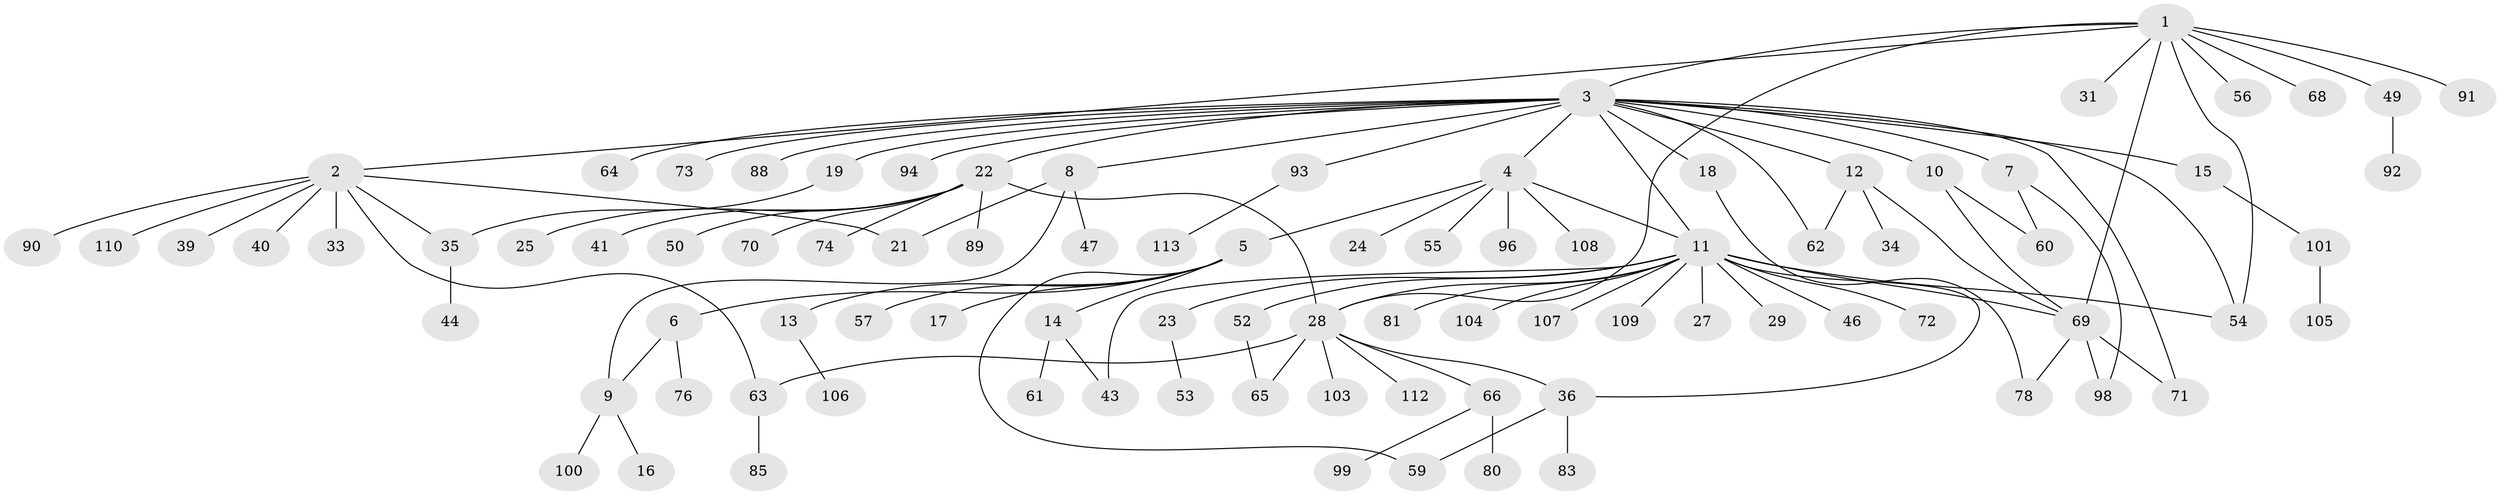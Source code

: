 // Generated by graph-tools (version 1.1) at 2025/23/03/03/25 07:23:48]
// undirected, 90 vertices, 110 edges
graph export_dot {
graph [start="1"]
  node [color=gray90,style=filled];
  1 [super="+30"];
  2 [super="+86"];
  3 [super="+84"];
  4 [super="+38"];
  5 [super="+48"];
  6 [super="+51"];
  7 [super="+26"];
  8;
  9 [super="+102"];
  10 [super="+111"];
  11 [super="+20"];
  12 [super="+58"];
  13;
  14 [super="+32"];
  15;
  16;
  17;
  18;
  19;
  21 [super="+82"];
  22 [super="+37"];
  23 [super="+42"];
  24;
  25;
  27;
  28 [super="+97"];
  29 [super="+77"];
  31;
  33;
  34;
  35 [super="+45"];
  36;
  39;
  40;
  41;
  43;
  44;
  46;
  47;
  49;
  50;
  52;
  53;
  54;
  55;
  56;
  57;
  59 [super="+75"];
  60;
  61;
  62 [super="+79"];
  63;
  64;
  65;
  66 [super="+67"];
  68;
  69 [super="+87"];
  70;
  71;
  72 [super="+95"];
  73;
  74;
  76;
  78;
  80;
  81;
  83;
  85;
  88;
  89;
  90;
  91;
  92;
  93;
  94;
  96;
  98;
  99;
  100;
  101;
  103;
  104;
  105;
  106;
  107;
  108;
  109;
  110;
  112;
  113;
  1 -- 2;
  1 -- 3;
  1 -- 69;
  1 -- 91;
  1 -- 49;
  1 -- 68;
  1 -- 54;
  1 -- 56;
  1 -- 28;
  1 -- 31;
  2 -- 33;
  2 -- 35;
  2 -- 39;
  2 -- 40;
  2 -- 63;
  2 -- 90;
  2 -- 110;
  2 -- 21;
  3 -- 4;
  3 -- 7 [weight=2];
  3 -- 8;
  3 -- 10;
  3 -- 11;
  3 -- 12;
  3 -- 15;
  3 -- 18;
  3 -- 19;
  3 -- 22;
  3 -- 54;
  3 -- 62;
  3 -- 64;
  3 -- 71;
  3 -- 73;
  3 -- 88;
  3 -- 93;
  3 -- 94;
  4 -- 5;
  4 -- 11;
  4 -- 24;
  4 -- 96;
  4 -- 108;
  4 -- 55;
  5 -- 6;
  5 -- 13;
  5 -- 14;
  5 -- 17;
  5 -- 57;
  5 -- 59;
  6 -- 9;
  6 -- 76;
  7 -- 98;
  7 -- 60;
  8 -- 9;
  8 -- 21;
  8 -- 47;
  9 -- 16;
  9 -- 100;
  10 -- 60;
  10 -- 69;
  11 -- 23;
  11 -- 27;
  11 -- 28;
  11 -- 29;
  11 -- 36;
  11 -- 43;
  11 -- 46;
  11 -- 52;
  11 -- 54;
  11 -- 69;
  11 -- 72;
  11 -- 81;
  11 -- 107;
  11 -- 109;
  11 -- 104;
  12 -- 34;
  12 -- 62;
  12 -- 69;
  13 -- 106;
  14 -- 43;
  14 -- 61;
  15 -- 101;
  18 -- 78;
  19 -- 35;
  22 -- 25;
  22 -- 28;
  22 -- 89;
  22 -- 50;
  22 -- 70;
  22 -- 41;
  22 -- 74;
  23 -- 53;
  28 -- 36;
  28 -- 66;
  28 -- 112;
  28 -- 65;
  28 -- 103;
  28 -- 63;
  35 -- 44;
  36 -- 59;
  36 -- 83;
  49 -- 92;
  52 -- 65;
  63 -- 85;
  66 -- 80;
  66 -- 99;
  69 -- 98;
  69 -- 71;
  69 -- 78;
  93 -- 113;
  101 -- 105;
}
